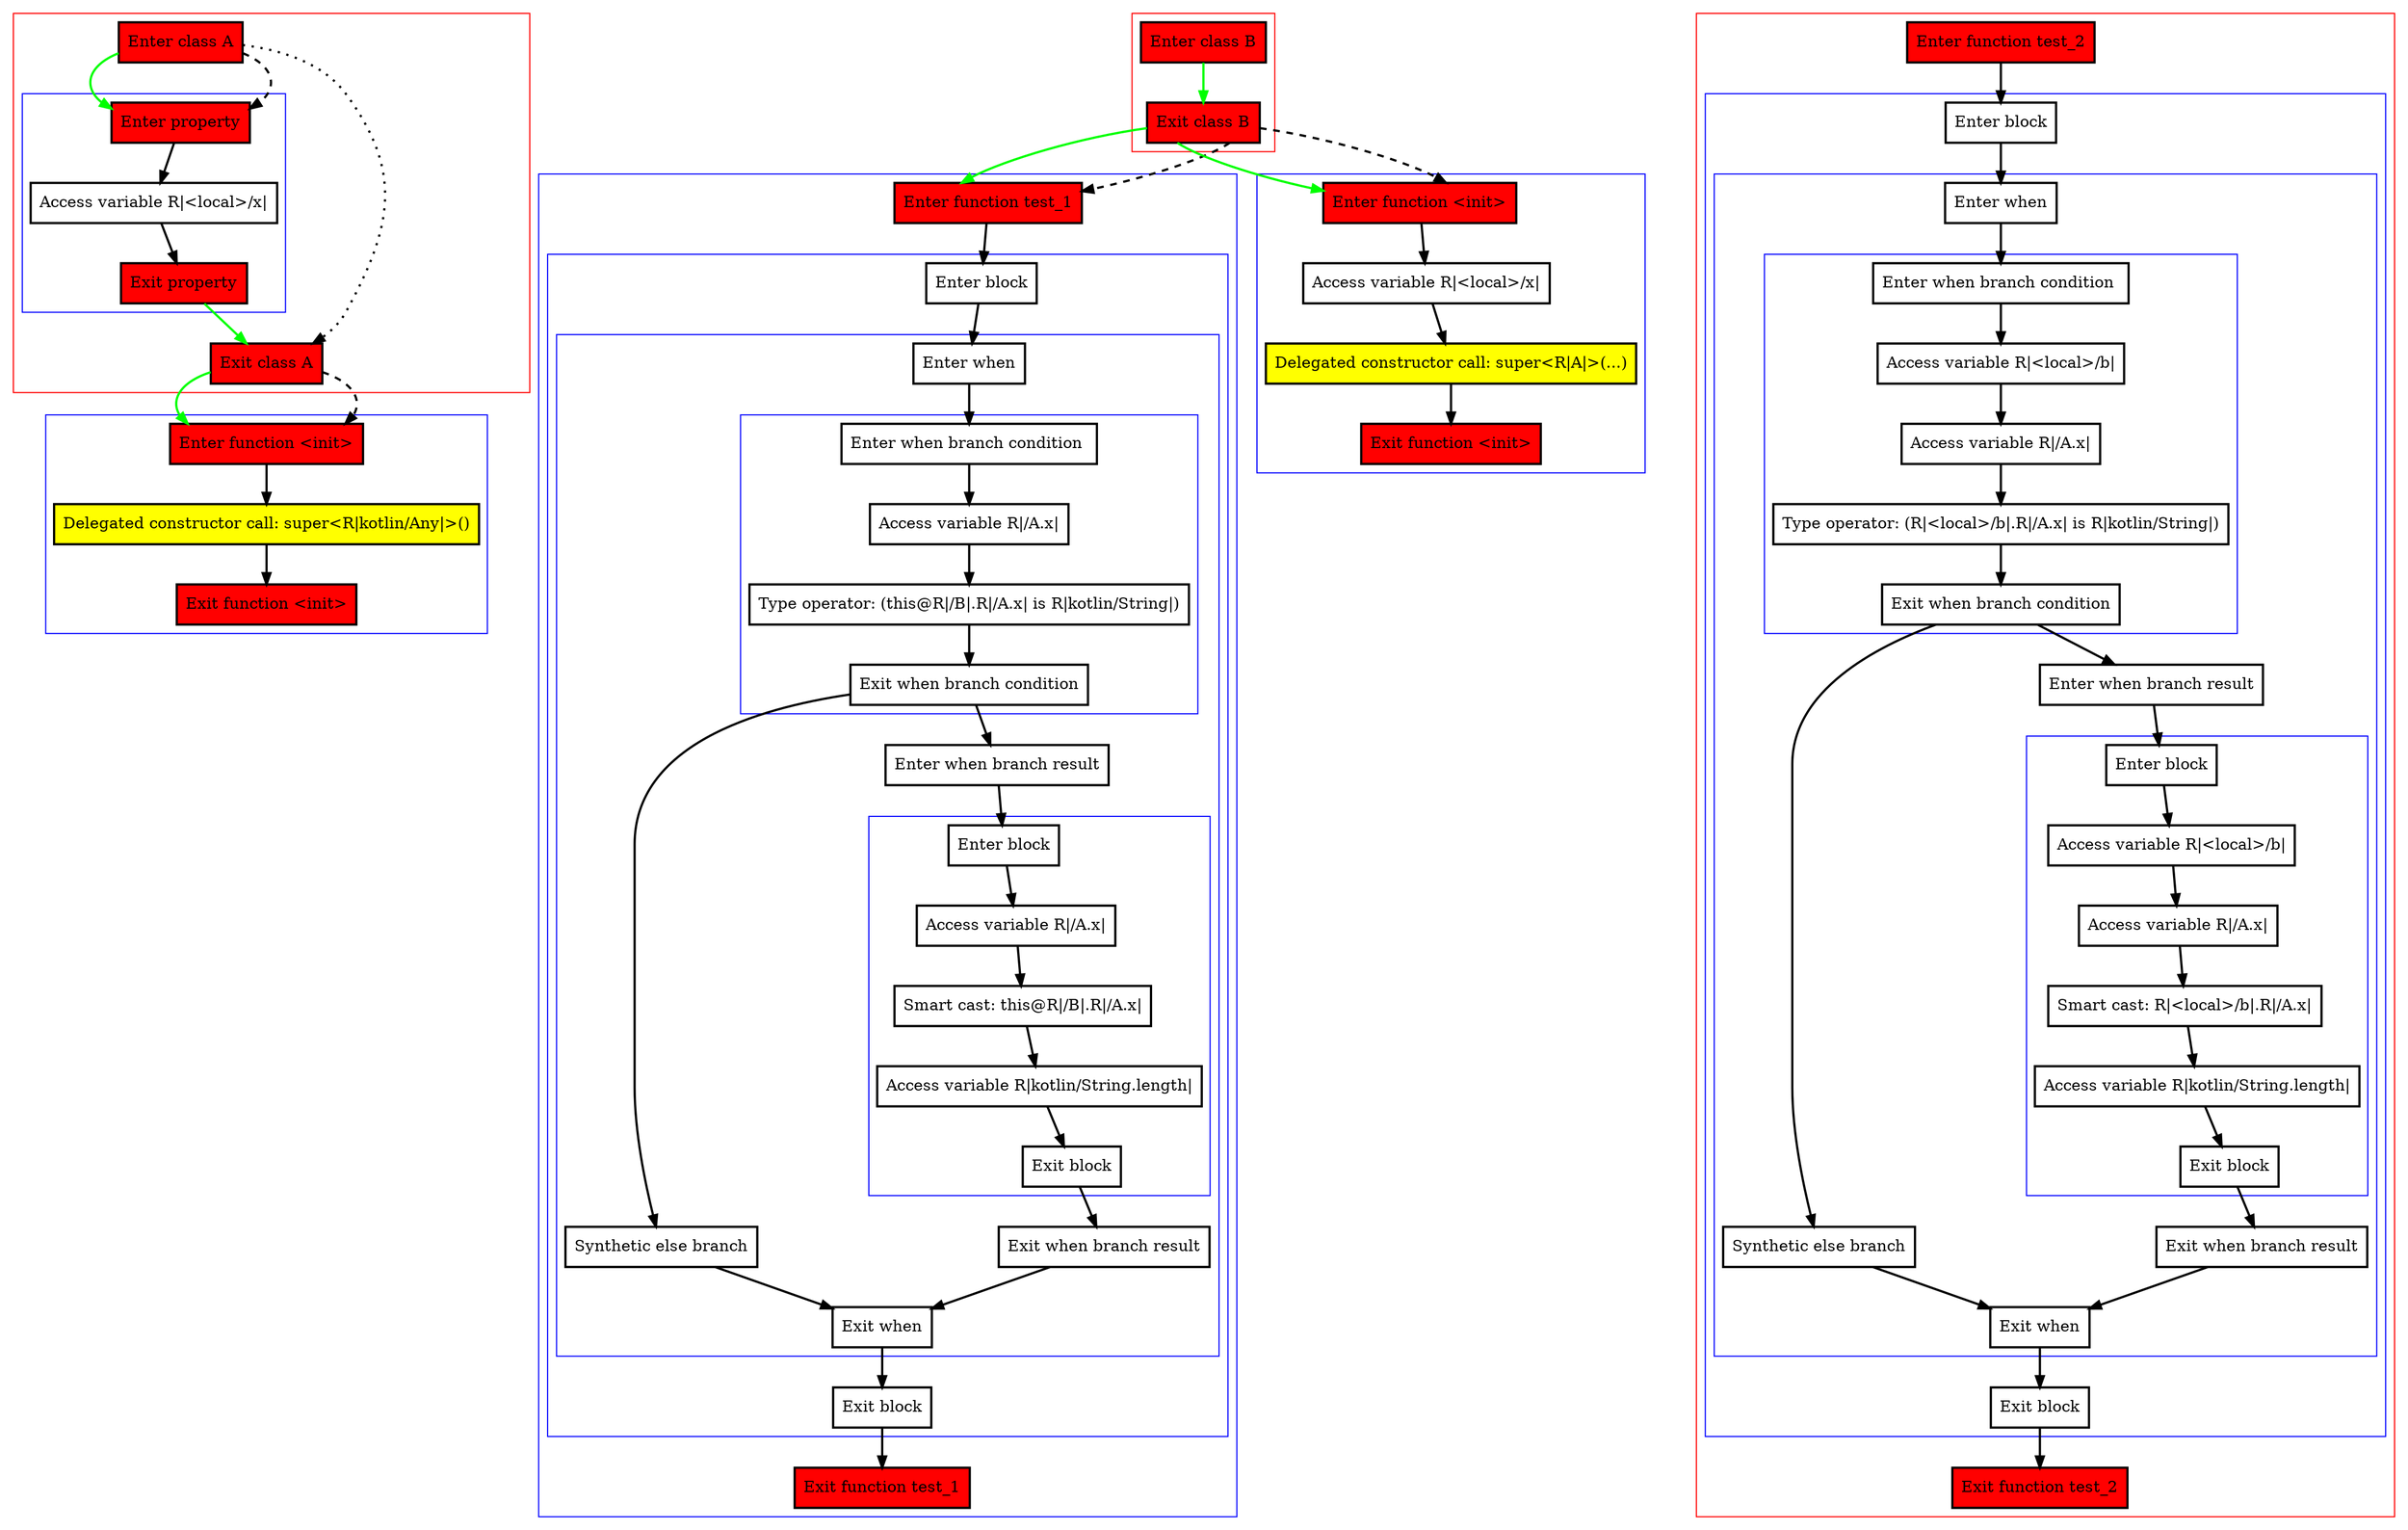 digraph overridenOpenVal_kt {
    graph [nodesep=3]
    node [shape=box penwidth=2]
    edge [penwidth=2]

    subgraph cluster_0 {
        color=red
        0 [label="Enter class A" style="filled" fillcolor=red];
        subgraph cluster_1 {
            color=blue
            1 [label="Enter property" style="filled" fillcolor=red];
            2 [label="Access variable R|<local>/x|"];
            3 [label="Exit property" style="filled" fillcolor=red];
        }
        4 [label="Exit class A" style="filled" fillcolor=red];
    }
    subgraph cluster_2 {
        color=blue
        5 [label="Enter function <init>" style="filled" fillcolor=red];
        6 [label="Delegated constructor call: super<R|kotlin/Any|>()" style="filled" fillcolor=yellow];
        7 [label="Exit function <init>" style="filled" fillcolor=red];
    }
    0 -> {1} [color=green];
    0 -> {4} [style=dotted];
    0 -> {1} [style=dashed];
    1 -> {2};
    2 -> {3};
    3 -> {4} [color=green];
    4 -> {5} [color=green];
    4 -> {5} [style=dashed];
    5 -> {6};
    6 -> {7};

    subgraph cluster_3 {
        color=red
        8 [label="Enter class B" style="filled" fillcolor=red];
        9 [label="Exit class B" style="filled" fillcolor=red];
    }
    subgraph cluster_4 {
        color=blue
        10 [label="Enter function test_1" style="filled" fillcolor=red];
        subgraph cluster_5 {
            color=blue
            11 [label="Enter block"];
            subgraph cluster_6 {
                color=blue
                12 [label="Enter when"];
                subgraph cluster_7 {
                    color=blue
                    13 [label="Enter when branch condition "];
                    14 [label="Access variable R|/A.x|"];
                    15 [label="Type operator: (this@R|/B|.R|/A.x| is R|kotlin/String|)"];
                    16 [label="Exit when branch condition"];
                }
                17 [label="Synthetic else branch"];
                18 [label="Enter when branch result"];
                subgraph cluster_8 {
                    color=blue
                    19 [label="Enter block"];
                    20 [label="Access variable R|/A.x|"];
                    21 [label="Smart cast: this@R|/B|.R|/A.x|"];
                    22 [label="Access variable R|kotlin/String.length|"];
                    23 [label="Exit block"];
                }
                24 [label="Exit when branch result"];
                25 [label="Exit when"];
            }
            26 [label="Exit block"];
        }
        27 [label="Exit function test_1" style="filled" fillcolor=red];
    }
    subgraph cluster_9 {
        color=blue
        28 [label="Enter function <init>" style="filled" fillcolor=red];
        29 [label="Access variable R|<local>/x|"];
        30 [label="Delegated constructor call: super<R|A|>(...)" style="filled" fillcolor=yellow];
        31 [label="Exit function <init>" style="filled" fillcolor=red];
    }
    8 -> {9} [color=green];
    9 -> {10 28} [color=green];
    9 -> {10 28} [style=dashed];
    10 -> {11};
    11 -> {12};
    12 -> {13};
    13 -> {14};
    14 -> {15};
    15 -> {16};
    16 -> {17 18};
    17 -> {25};
    18 -> {19};
    19 -> {20};
    20 -> {21};
    21 -> {22};
    22 -> {23};
    23 -> {24};
    24 -> {25};
    25 -> {26};
    26 -> {27};
    28 -> {29};
    29 -> {30};
    30 -> {31};

    subgraph cluster_10 {
        color=red
        32 [label="Enter function test_2" style="filled" fillcolor=red];
        subgraph cluster_11 {
            color=blue
            33 [label="Enter block"];
            subgraph cluster_12 {
                color=blue
                34 [label="Enter when"];
                subgraph cluster_13 {
                    color=blue
                    35 [label="Enter when branch condition "];
                    36 [label="Access variable R|<local>/b|"];
                    37 [label="Access variable R|/A.x|"];
                    38 [label="Type operator: (R|<local>/b|.R|/A.x| is R|kotlin/String|)"];
                    39 [label="Exit when branch condition"];
                }
                40 [label="Synthetic else branch"];
                41 [label="Enter when branch result"];
                subgraph cluster_14 {
                    color=blue
                    42 [label="Enter block"];
                    43 [label="Access variable R|<local>/b|"];
                    44 [label="Access variable R|/A.x|"];
                    45 [label="Smart cast: R|<local>/b|.R|/A.x|"];
                    46 [label="Access variable R|kotlin/String.length|"];
                    47 [label="Exit block"];
                }
                48 [label="Exit when branch result"];
                49 [label="Exit when"];
            }
            50 [label="Exit block"];
        }
        51 [label="Exit function test_2" style="filled" fillcolor=red];
    }
    32 -> {33};
    33 -> {34};
    34 -> {35};
    35 -> {36};
    36 -> {37};
    37 -> {38};
    38 -> {39};
    39 -> {40 41};
    40 -> {49};
    41 -> {42};
    42 -> {43};
    43 -> {44};
    44 -> {45};
    45 -> {46};
    46 -> {47};
    47 -> {48};
    48 -> {49};
    49 -> {50};
    50 -> {51};

}
